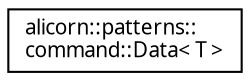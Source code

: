 digraph "Иерархия классов. Графический вид."
{
 // INTERACTIVE_SVG=YES
  edge [fontname="Verdana",fontsize="10",labelfontname="Verdana",labelfontsize="10"];
  node [fontname="Verdana",fontsize="10",shape=record];
  rankdir="LR";
  Node1 [label="alicorn::patterns::\lcommand::Data\< T \>",height=0.2,width=0.4,color="black", fillcolor="white", style="filled",URL="$a00077.html",tooltip="Класс входит в Проект Patterns   Вспомогательный класс команды, содержащий используемые данные..."];
}
